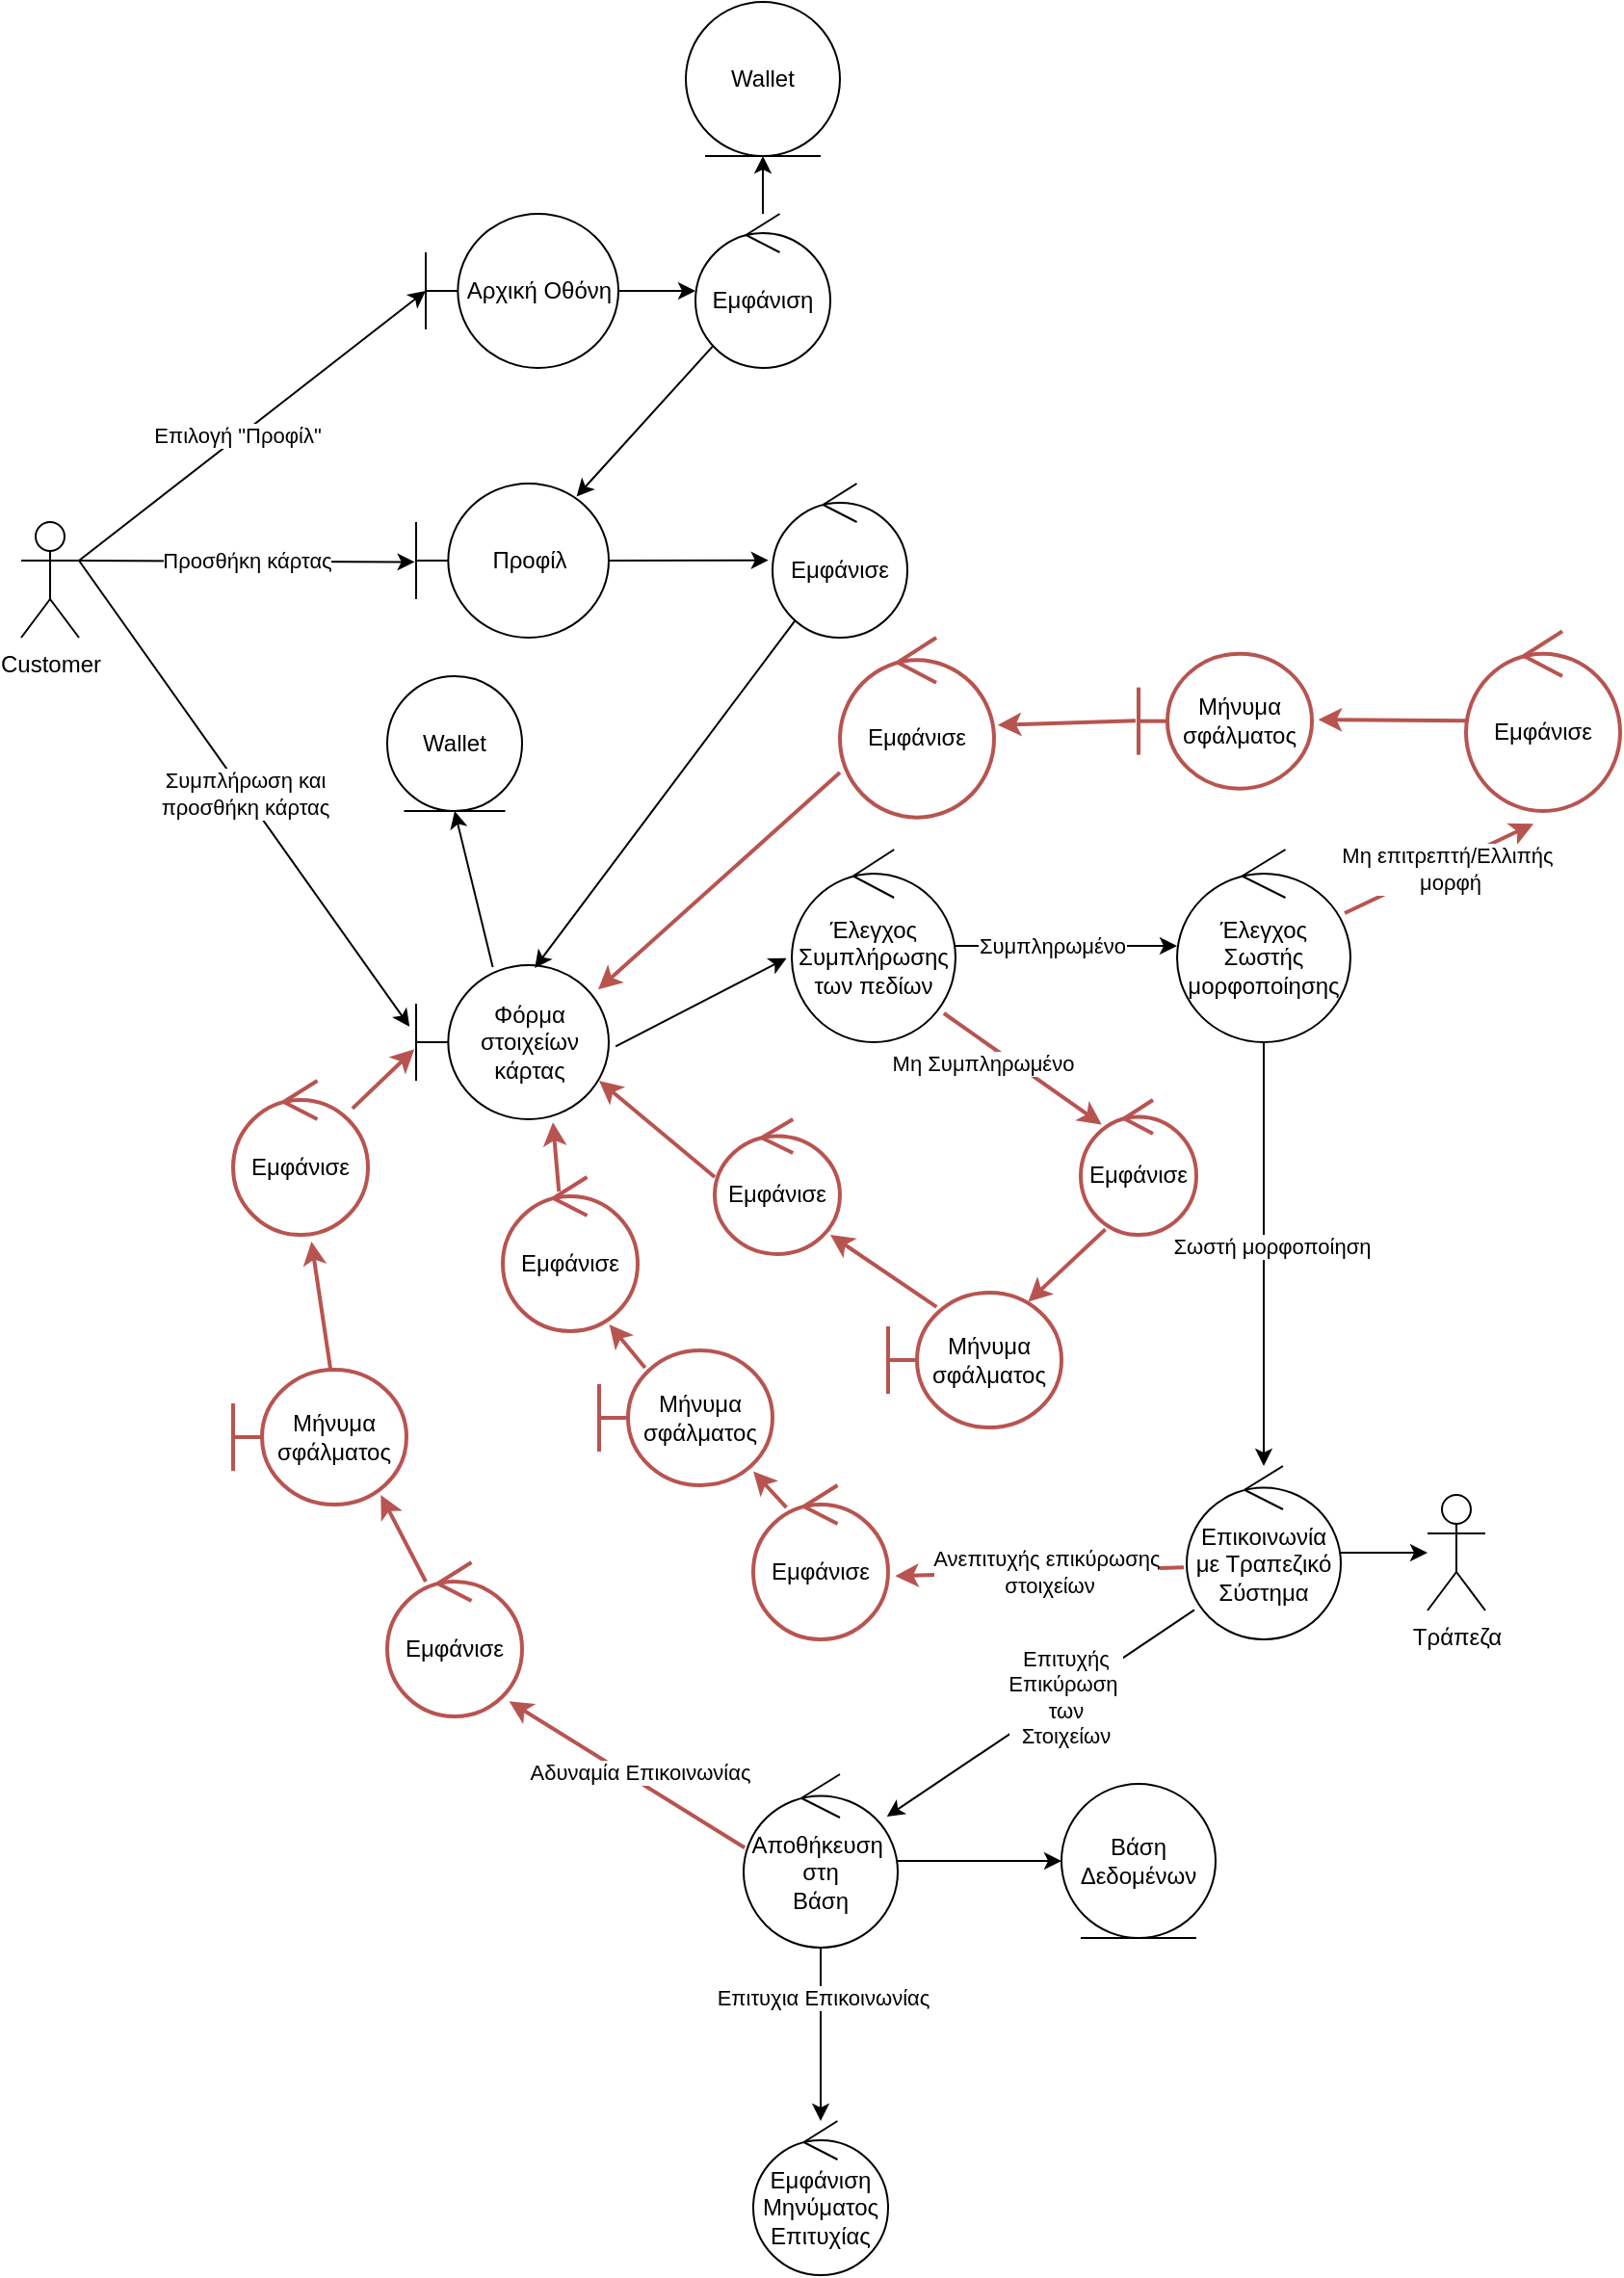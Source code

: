 <mxfile>
    <diagram id="vf1xtiBl3QLcEVPzXh17" name="Page-1">
        <mxGraphModel dx="1988" dy="858" grid="1" gridSize="10" guides="1" tooltips="1" connect="1" arrows="1" fold="1" page="1" pageScale="1" pageWidth="850" pageHeight="1100" math="0" shadow="0">
            <root>
                <mxCell id="0"/>
                <mxCell id="1" parent="0"/>
                <mxCell id="4" value="" style="edgeStyle=none;html=1;exitX=1;exitY=0.333;exitDx=0;exitDy=0;exitPerimeter=0;entryX=0;entryY=0.5;entryDx=0;entryDy=0;entryPerimeter=0;" parent="1" source="2" target="3" edge="1">
                    <mxGeometry relative="1" as="geometry"/>
                </mxCell>
                <mxCell id="9" value="Επιλογή &quot;Προφίλ&quot;" style="edgeLabel;html=1;align=center;verticalAlign=middle;resizable=0;points=[];" parent="4" vertex="1" connectable="0">
                    <mxGeometry x="-0.6" y="1" relative="1" as="geometry">
                        <mxPoint x="46" y="-37" as="offset"/>
                    </mxGeometry>
                </mxCell>
                <mxCell id="57" value="Προσθήκη κάρτας" style="edgeStyle=none;html=1;exitX=1;exitY=0.333;exitDx=0;exitDy=0;exitPerimeter=0;entryX=-0.007;entryY=0.509;entryDx=0;entryDy=0;entryPerimeter=0;" parent="1" source="2" target="5" edge="1">
                    <mxGeometry relative="1" as="geometry"/>
                </mxCell>
                <mxCell id="60" value="Συμπλήρωση και&lt;br&gt;προσθήκη κάρτας" style="edgeStyle=none;html=1;exitX=1;exitY=0.333;exitDx=0;exitDy=0;exitPerimeter=0;entryX=-0.034;entryY=0.399;entryDx=0;entryDy=0;entryPerimeter=0;" parent="1" source="2" target="59" edge="1">
                    <mxGeometry relative="1" as="geometry">
                        <mxPoint x="510" y="920" as="targetPoint"/>
                    </mxGeometry>
                </mxCell>
                <mxCell id="2" value="Customer" style="shape=umlActor;verticalLabelPosition=bottom;verticalAlign=top;html=1;" parent="1" vertex="1">
                    <mxGeometry x="-40" y="630" width="30" height="60" as="geometry"/>
                </mxCell>
                <mxCell id="7" style="edgeStyle=none;html=1;" parent="1" source="3" target="6" edge="1">
                    <mxGeometry relative="1" as="geometry"/>
                </mxCell>
                <mxCell id="3" value="Αρχική Οθόνη" style="shape=umlBoundary;whiteSpace=wrap;html=1;" parent="1" vertex="1">
                    <mxGeometry x="170" y="470" width="100" height="80" as="geometry"/>
                </mxCell>
                <mxCell id="61" style="edgeStyle=none;html=1;entryX=-0.03;entryY=0.498;entryDx=0;entryDy=0;entryPerimeter=0;" parent="1" source="5" target="63" edge="1">
                    <mxGeometry relative="1" as="geometry">
                        <mxPoint x="500" y="810" as="targetPoint"/>
                    </mxGeometry>
                </mxCell>
                <mxCell id="5" value="Προφίλ" style="shape=umlBoundary;whiteSpace=wrap;html=1;" parent="1" vertex="1">
                    <mxGeometry x="165" y="610" width="100" height="80" as="geometry"/>
                </mxCell>
                <mxCell id="8" style="edgeStyle=none;html=1;entryX=0.833;entryY=0.084;entryDx=0;entryDy=0;entryPerimeter=0;" parent="1" source="6" target="5" edge="1">
                    <mxGeometry relative="1" as="geometry">
                        <mxPoint x="340" y="580" as="targetPoint"/>
                    </mxGeometry>
                </mxCell>
                <mxCell id="55" value="" style="edgeStyle=none;html=1;" parent="1" source="6" target="54" edge="1">
                    <mxGeometry relative="1" as="geometry"/>
                </mxCell>
                <mxCell id="6" value="Εμφάνιση" style="ellipse;shape=umlControl;whiteSpace=wrap;html=1;" parent="1" vertex="1">
                    <mxGeometry x="310" y="470" width="70" height="80" as="geometry"/>
                </mxCell>
                <mxCell id="21" style="edgeStyle=none;html=1;entryX=0.5;entryY=1;entryDx=0;entryDy=0;exitX=0.398;exitY=0.013;exitDx=0;exitDy=0;exitPerimeter=0;" parent="1" source="59" target="20" edge="1">
                    <mxGeometry relative="1" as="geometry">
                        <mxPoint x="565.0" y="960" as="sourcePoint"/>
                    </mxGeometry>
                </mxCell>
                <mxCell id="20" value="Wallet" style="ellipse;shape=umlEntity;whiteSpace=wrap;html=1;" parent="1" vertex="1">
                    <mxGeometry x="150" y="710" width="70" height="70" as="geometry"/>
                </mxCell>
                <mxCell id="27" style="edgeStyle=none;html=1;" parent="1" source="25" target="26" edge="1">
                    <mxGeometry relative="1" as="geometry"/>
                </mxCell>
                <mxCell id="99" value="Σωστή μορφοποίηση" style="edgeLabel;html=1;align=center;verticalAlign=middle;resizable=0;points=[];" parent="27" vertex="1" connectable="0">
                    <mxGeometry x="-0.6" relative="1" as="geometry">
                        <mxPoint x="4" y="62" as="offset"/>
                    </mxGeometry>
                </mxCell>
                <mxCell id="25" value="Έλεγχος Σωστής μορφοποίησης" style="ellipse;shape=umlControl;whiteSpace=wrap;html=1;" parent="1" vertex="1">
                    <mxGeometry x="560" y="800" width="90" height="100" as="geometry"/>
                </mxCell>
                <mxCell id="28" style="edgeStyle=none;html=1;" parent="1" source="26" target="30" edge="1">
                    <mxGeometry relative="1" as="geometry">
                        <mxPoint x="255" y="1306.67" as="targetPoint"/>
                    </mxGeometry>
                </mxCell>
                <mxCell id="34" style="edgeStyle=none;html=1;exitX=0.05;exitY=0.83;exitDx=0;exitDy=0;exitPerimeter=0;" parent="1" source="26" target="33" edge="1">
                    <mxGeometry relative="1" as="geometry"/>
                </mxCell>
                <mxCell id="73" value="Επιτυχής&lt;br&gt;Επικύρωση&amp;nbsp;&lt;br&gt;των&lt;br&gt;Στοιχείων" style="edgeLabel;html=1;align=center;verticalAlign=middle;resizable=0;points=[];" parent="34" connectable="0" vertex="1">
                    <mxGeometry x="-0.325" relative="1" as="geometry">
                        <mxPoint x="-13" y="9" as="offset"/>
                    </mxGeometry>
                </mxCell>
                <mxCell id="26" value="Επικοινωνία με Τραπεζικό Σύστημα" style="ellipse;shape=umlControl;whiteSpace=wrap;html=1;" parent="1" vertex="1">
                    <mxGeometry x="565" y="1120" width="80" height="90" as="geometry"/>
                </mxCell>
                <mxCell id="30" value="Τράπεζα" style="shape=umlActor;verticalLabelPosition=bottom;verticalAlign=top;html=1;" parent="1" vertex="1">
                    <mxGeometry x="690" y="1135.0" width="30" height="60" as="geometry"/>
                </mxCell>
                <mxCell id="36" style="edgeStyle=none;html=1;" parent="1" source="33" target="35" edge="1">
                    <mxGeometry relative="1" as="geometry"/>
                </mxCell>
                <mxCell id="38" value="" style="edgeStyle=none;html=1;" parent="1" source="33" target="37" edge="1">
                    <mxGeometry relative="1" as="geometry"/>
                </mxCell>
                <mxCell id="118" value="Επιτυχια Επικοινωνίας" style="edgeLabel;html=1;align=center;verticalAlign=middle;resizable=0;points=[];" vertex="1" connectable="0" parent="38">
                    <mxGeometry x="-0.435" y="1" relative="1" as="geometry">
                        <mxPoint as="offset"/>
                    </mxGeometry>
                </mxCell>
                <mxCell id="50" style="edgeStyle=none;html=1;entryX=0.904;entryY=0.902;entryDx=0;entryDy=0;entryPerimeter=0;strokeColor=#B85450;strokeWidth=2;exitX=0.007;exitY=0.424;exitDx=0;exitDy=0;exitPerimeter=0;" parent="1" source="33" target="83" edge="1">
                    <mxGeometry relative="1" as="geometry"/>
                </mxCell>
                <mxCell id="51" value="Αδυναμία Επικοινωνίας" style="edgeLabel;html=1;align=center;verticalAlign=middle;resizable=0;points=[];" parent="50" vertex="1" connectable="0">
                    <mxGeometry x="-0.458" y="1" relative="1" as="geometry">
                        <mxPoint x="-21" y="-20" as="offset"/>
                    </mxGeometry>
                </mxCell>
                <mxCell id="33" value="Αποθήκευση&amp;nbsp;&lt;br&gt;στη&lt;br&gt;Βάση" style="ellipse;shape=umlControl;whiteSpace=wrap;html=1;" parent="1" vertex="1">
                    <mxGeometry x="335" y="1280" width="80" height="90" as="geometry"/>
                </mxCell>
                <mxCell id="35" value="Βάση Δεδομένων" style="ellipse;shape=umlEntity;whiteSpace=wrap;html=1;" parent="1" vertex="1">
                    <mxGeometry x="500" y="1285" width="80" height="80" as="geometry"/>
                </mxCell>
                <mxCell id="37" value="Εμφάνιση Μηνύματος Επιτυχίας" style="ellipse;shape=umlControl;whiteSpace=wrap;html=1;" parent="1" vertex="1">
                    <mxGeometry x="340" y="1460" width="70" height="80" as="geometry"/>
                </mxCell>
                <mxCell id="87" style="edgeStyle=none;html=1;exitX=0.563;exitY=0.008;exitDx=0;exitDy=0;exitPerimeter=0;strokeColor=#B85450;entryX=0.581;entryY=1.044;entryDx=0;entryDy=0;entryPerimeter=0;strokeWidth=2;" parent="1" source="96" target="102" edge="1">
                    <mxGeometry relative="1" as="geometry">
                        <mxPoint x="260" y="960" as="sourcePoint"/>
                        <mxPoint x="340" y="960" as="targetPoint"/>
                    </mxGeometry>
                </mxCell>
                <mxCell id="54" value="Wallet" style="ellipse;shape=umlEntity;whiteSpace=wrap;html=1;" parent="1" vertex="1">
                    <mxGeometry x="305" y="360" width="80" height="80" as="geometry"/>
                </mxCell>
                <mxCell id="62" style="edgeStyle=none;html=1;entryX=-0.032;entryY=0.564;entryDx=0;entryDy=0;entryPerimeter=0;exitX=1.036;exitY=0.527;exitDx=0;exitDy=0;exitPerimeter=0;" parent="1" source="59" target="67" edge="1">
                    <mxGeometry relative="1" as="geometry">
                        <mxPoint x="550" y="1030" as="targetPoint"/>
                    </mxGeometry>
                </mxCell>
                <mxCell id="59" value="Φόρμα&lt;br&gt;στοιχείων κάρτας" style="shape=umlBoundary;whiteSpace=wrap;html=1;" parent="1" vertex="1">
                    <mxGeometry x="165" y="860" width="100" height="80" as="geometry"/>
                </mxCell>
                <mxCell id="64" style="edgeStyle=none;html=1;entryX=0.616;entryY=0.018;entryDx=0;entryDy=0;entryPerimeter=0;" parent="1" source="63" target="59" edge="1">
                    <mxGeometry relative="1" as="geometry"/>
                </mxCell>
                <mxCell id="63" value="Εμφάνισε" style="ellipse;shape=umlControl;whiteSpace=wrap;html=1;" parent="1" vertex="1">
                    <mxGeometry x="350" y="610" width="70" height="80" as="geometry"/>
                </mxCell>
                <mxCell id="65" value="Μήνυμα σφάλματος" style="shape=umlBoundary;whiteSpace=wrap;html=1;fillColor=none;strokeColor=#b85450;strokeWidth=2;" parent="1" vertex="1">
                    <mxGeometry x="410" y="1030.0" width="90" height="70" as="geometry"/>
                </mxCell>
                <mxCell id="68" value="" style="edgeStyle=none;html=1;" parent="1" source="67" target="25" edge="1">
                    <mxGeometry relative="1" as="geometry"/>
                </mxCell>
                <mxCell id="93" value="Συμπληρωμένο" style="edgeLabel;html=1;align=center;verticalAlign=middle;resizable=0;points=[];rotation=0;" parent="68" vertex="1" connectable="0">
                    <mxGeometry x="-0.455" y="-2" relative="1" as="geometry">
                        <mxPoint x="18" y="-2" as="offset"/>
                    </mxGeometry>
                </mxCell>
                <mxCell id="67" value="Έλεγχος Συμπλήρωσης των πεδίων" style="ellipse;shape=umlControl;whiteSpace=wrap;html=1;" parent="1" vertex="1">
                    <mxGeometry x="360" y="800.0" width="85" height="100" as="geometry"/>
                </mxCell>
                <mxCell id="69" style="edgeStyle=none;html=1;strokeWidth=2;fontSize=12;fillColor=none;strokeColor=#b85450;exitX=0.929;exitY=0.85;exitDx=0;exitDy=0;exitPerimeter=0;entryX=0.181;entryY=0.182;entryDx=0;entryDy=0;entryPerimeter=0;" parent="1" source="67" target="110" edge="1">
                    <mxGeometry relative="1" as="geometry">
                        <mxPoint x="580.005" y="1286.67" as="sourcePoint"/>
                        <mxPoint x="548.66" y="1354.947" as="targetPoint"/>
                        <Array as="points"/>
                    </mxGeometry>
                </mxCell>
                <mxCell id="72" value="Μη Συμπληρωμένο" style="edgeLabel;html=1;align=center;verticalAlign=middle;resizable=0;points=[];rotation=0;" parent="69" connectable="0" vertex="1">
                    <mxGeometry x="-0.554" y="-1" relative="1" as="geometry">
                        <mxPoint x="2" y="12" as="offset"/>
                    </mxGeometry>
                </mxCell>
                <mxCell id="70" style="edgeStyle=none;html=1;strokeWidth=2;fontSize=12;fillColor=none;strokeColor=#b85450;exitX=0.213;exitY=0.959;exitDx=0;exitDy=0;exitPerimeter=0;entryX=0.808;entryY=0.067;entryDx=0;entryDy=0;entryPerimeter=0;" parent="1" source="110" target="65" edge="1">
                    <mxGeometry relative="1" as="geometry">
                        <mxPoint x="590.34" y="1400.958" as="sourcePoint"/>
                        <mxPoint x="660" y="1394" as="targetPoint"/>
                        <Array as="points"/>
                    </mxGeometry>
                </mxCell>
                <mxCell id="75" value="Εμφάνισε" style="ellipse;shape=umlControl;whiteSpace=wrap;html=1;fillColor=none;strokeColor=#b85450;strokeWidth=2;" parent="1" vertex="1">
                    <mxGeometry x="320" y="940" width="65" height="70" as="geometry"/>
                </mxCell>
                <mxCell id="76" style="edgeStyle=none;html=1;strokeWidth=2;fontSize=12;fillColor=none;strokeColor=#b85450;exitX=0.28;exitY=0.106;exitDx=0;exitDy=0;exitPerimeter=0;entryX=0.923;entryY=0.857;entryDx=0;entryDy=0;entryPerimeter=0;" parent="1" source="65" target="75" edge="1">
                    <mxGeometry relative="1" as="geometry">
                        <mxPoint x="688.38" y="1330.03" as="sourcePoint"/>
                        <mxPoint x="710" y="1290" as="targetPoint"/>
                        <Array as="points"/>
                    </mxGeometry>
                </mxCell>
                <mxCell id="77" style="edgeStyle=none;html=1;strokeWidth=2;fontSize=12;fillColor=none;strokeColor=#b85450;entryX=0.95;entryY=0.75;entryDx=0;entryDy=0;entryPerimeter=0;exitX=0;exitY=0.429;exitDx=0;exitDy=0;exitPerimeter=0;" parent="1" source="75" target="59" edge="1">
                    <mxGeometry relative="1" as="geometry">
                        <mxPoint x="610.0" y="1310.03" as="sourcePoint"/>
                        <mxPoint x="681.62" y="1306.67" as="targetPoint"/>
                        <Array as="points"/>
                    </mxGeometry>
                </mxCell>
                <mxCell id="88" style="edgeStyle=none;html=1;entryX=0.852;entryY=0.929;entryDx=0;entryDy=0;entryPerimeter=0;strokeColor=#B85450;exitX=0.286;exitY=0.125;exitDx=0;exitDy=0;exitPerimeter=0;strokeWidth=2;" parent="1" source="83" target="96" edge="1">
                    <mxGeometry relative="1" as="geometry">
                        <mxPoint x="80" y="990" as="sourcePoint"/>
                        <mxPoint x="172.934" y="976.033" as="targetPoint"/>
                    </mxGeometry>
                </mxCell>
                <mxCell id="83" value="Εμφάνισε" style="ellipse;shape=umlControl;whiteSpace=wrap;html=1;fillColor=none;strokeColor=#b85450;strokeWidth=2;" parent="1" vertex="1">
                    <mxGeometry x="150" y="1170" width="70" height="80" as="geometry"/>
                </mxCell>
                <mxCell id="89" style="edgeStyle=none;html=1;strokeWidth=2;fontSize=12;fillColor=none;strokeColor=#b85450;exitX=0.967;exitY=0.33;exitDx=0;exitDy=0;exitPerimeter=0;entryX=0.438;entryY=1.071;entryDx=0;entryDy=0;entryPerimeter=0;" parent="1" source="25" target="111" edge="1">
                    <mxGeometry relative="1" as="geometry">
                        <mxPoint x="330" y="1110" as="sourcePoint"/>
                        <mxPoint x="350" y="1390" as="targetPoint"/>
                        <Array as="points"/>
                    </mxGeometry>
                </mxCell>
                <mxCell id="90" value="Μη επιτρεπτή/Ελλιπής&lt;br&gt;&amp;nbsp;μορφή" style="edgeLabel;html=1;align=center;verticalAlign=middle;resizable=0;points=[];rotation=0;" parent="89" connectable="0" vertex="1">
                    <mxGeometry x="-0.554" y="-1" relative="1" as="geometry">
                        <mxPoint x="31" y="-14" as="offset"/>
                    </mxGeometry>
                </mxCell>
                <mxCell id="94" style="edgeStyle=none;html=1;strokeWidth=2;fontSize=12;fillColor=none;strokeColor=#b85450;exitX=-0.019;exitY=0.585;exitDx=0;exitDy=0;exitPerimeter=0;entryX=1.052;entryY=0.589;entryDx=0;entryDy=0;entryPerimeter=0;" parent="1" source="26" target="101" edge="1">
                    <mxGeometry relative="1" as="geometry">
                        <mxPoint x="204.42" y="1196.67" as="sourcePoint"/>
                        <mxPoint x="170" y="1080" as="targetPoint"/>
                        <Array as="points"/>
                    </mxGeometry>
                </mxCell>
                <mxCell id="95" value="Ανεπιτυχής επικύρωσης&lt;br&gt;&amp;nbsp;στοιχείων" style="edgeLabel;html=1;align=center;verticalAlign=middle;resizable=0;points=[];" parent="94" vertex="1" connectable="0">
                    <mxGeometry x="-0.191" y="-4" relative="1" as="geometry">
                        <mxPoint x="-11" y="4" as="offset"/>
                    </mxGeometry>
                </mxCell>
                <mxCell id="96" value="Μήνυμα σφάλματος" style="shape=umlBoundary;whiteSpace=wrap;html=1;fillColor=none;strokeColor=#b85450;strokeWidth=2;" parent="1" vertex="1">
                    <mxGeometry x="70" y="1070" width="90" height="70" as="geometry"/>
                </mxCell>
                <mxCell id="101" value="Εμφάνισε" style="ellipse;shape=umlControl;whiteSpace=wrap;html=1;fillColor=none;strokeColor=#b85450;strokeWidth=2;" parent="1" vertex="1">
                    <mxGeometry x="340" y="1130" width="70" height="80" as="geometry"/>
                </mxCell>
                <mxCell id="103" style="edgeStyle=none;html=1;entryX=-0.009;entryY=0.546;entryDx=0;entryDy=0;entryPerimeter=0;strokeColor=#B85450;strokeWidth=2;" parent="1" source="102" target="59" edge="1">
                    <mxGeometry relative="1" as="geometry"/>
                </mxCell>
                <mxCell id="102" value="Εμφάνισε" style="ellipse;shape=umlControl;whiteSpace=wrap;html=1;fillColor=none;strokeColor=#b85450;strokeWidth=2;" parent="1" vertex="1">
                    <mxGeometry x="70" y="920" width="70" height="80" as="geometry"/>
                </mxCell>
                <mxCell id="104" style="edgeStyle=none;html=1;exitX=0.265;exitY=0.128;exitDx=0;exitDy=0;exitPerimeter=0;strokeColor=#B85450;entryX=0.79;entryY=0.957;entryDx=0;entryDy=0;entryPerimeter=0;strokeWidth=2;" parent="1" source="106" target="107" edge="1">
                    <mxGeometry relative="1" as="geometry">
                        <mxPoint x="421.98" y="1049.48" as="sourcePoint"/>
                        <mxPoint x="501.98" y="1049.48" as="targetPoint"/>
                    </mxGeometry>
                </mxCell>
                <mxCell id="105" style="edgeStyle=none;html=1;strokeColor=#B85450;exitX=0.246;exitY=0.145;exitDx=0;exitDy=0;exitPerimeter=0;entryX=0.889;entryY=0.897;entryDx=0;entryDy=0;entryPerimeter=0;strokeWidth=2;" parent="1" source="101" target="106" edge="1">
                    <mxGeometry relative="1" as="geometry">
                        <mxPoint x="240.0" y="1090.52" as="sourcePoint"/>
                        <mxPoint x="270" y="1044" as="targetPoint"/>
                    </mxGeometry>
                </mxCell>
                <mxCell id="106" value="Μήνυμα σφάλματος" style="shape=umlBoundary;whiteSpace=wrap;html=1;fillColor=none;strokeColor=#b85450;strokeWidth=2;" parent="1" vertex="1">
                    <mxGeometry x="260" y="1060" width="90" height="70" as="geometry"/>
                </mxCell>
                <mxCell id="108" style="edgeStyle=none;html=1;entryX=0.71;entryY=1.02;entryDx=0;entryDy=0;entryPerimeter=0;strokeColor=#B85450;strokeWidth=2;exitX=0.416;exitY=0.094;exitDx=0;exitDy=0;exitPerimeter=0;" parent="1" source="107" target="59" edge="1">
                    <mxGeometry relative="1" as="geometry"/>
                </mxCell>
                <mxCell id="107" value="Εμφάνισε" style="ellipse;shape=umlControl;whiteSpace=wrap;html=1;fillColor=none;strokeColor=#b85450;strokeWidth=2;" parent="1" vertex="1">
                    <mxGeometry x="210" y="970" width="70" height="80" as="geometry"/>
                </mxCell>
                <mxCell id="110" value="Εμφάνισε" style="ellipse;shape=umlControl;whiteSpace=wrap;html=1;fillColor=none;strokeColor=#b85450;strokeWidth=2;" parent="1" vertex="1">
                    <mxGeometry x="510" y="930" width="60" height="70" as="geometry"/>
                </mxCell>
                <mxCell id="113" style="edgeStyle=none;html=1;entryX=1.037;entryY=0.489;entryDx=0;entryDy=0;entryPerimeter=0;strokeColor=#B85450;strokeWidth=2;" parent="1" source="111" target="112" edge="1">
                    <mxGeometry relative="1" as="geometry"/>
                </mxCell>
                <mxCell id="111" value="Εμφάνισε" style="ellipse;shape=umlControl;whiteSpace=wrap;html=1;fillColor=none;strokeColor=#b85450;strokeWidth=2;" parent="1" vertex="1">
                    <mxGeometry x="710" y="686.67" width="80" height="93.33" as="geometry"/>
                </mxCell>
                <mxCell id="115" style="edgeStyle=none;html=1;entryX=1.024;entryY=0.486;entryDx=0;entryDy=0;entryPerimeter=0;strokeColor=#B85450;strokeWidth=2;exitX=-0.017;exitY=0.497;exitDx=0;exitDy=0;exitPerimeter=0;" parent="1" source="112" target="114" edge="1">
                    <mxGeometry relative="1" as="geometry"/>
                </mxCell>
                <mxCell id="112" value="Μήνυμα σφάλματος" style="shape=umlBoundary;whiteSpace=wrap;html=1;fillColor=none;strokeColor=#b85450;strokeWidth=2;" parent="1" vertex="1">
                    <mxGeometry x="540" y="698.33" width="90" height="70" as="geometry"/>
                </mxCell>
                <mxCell id="116" style="edgeStyle=none;html=1;entryX=0.945;entryY=0.158;entryDx=0;entryDy=0;entryPerimeter=0;strokeColor=#B85450;strokeWidth=2;exitX=0;exitY=0.75;exitDx=0;exitDy=0;exitPerimeter=0;" parent="1" source="114" target="59" edge="1">
                    <mxGeometry relative="1" as="geometry"/>
                </mxCell>
                <mxCell id="114" value="Εμφάνισε" style="ellipse;shape=umlControl;whiteSpace=wrap;html=1;fillColor=none;strokeColor=#b85450;strokeWidth=2;" parent="1" vertex="1">
                    <mxGeometry x="385" y="690.0" width="80" height="93.33" as="geometry"/>
                </mxCell>
            </root>
        </mxGraphModel>
    </diagram>
</mxfile>